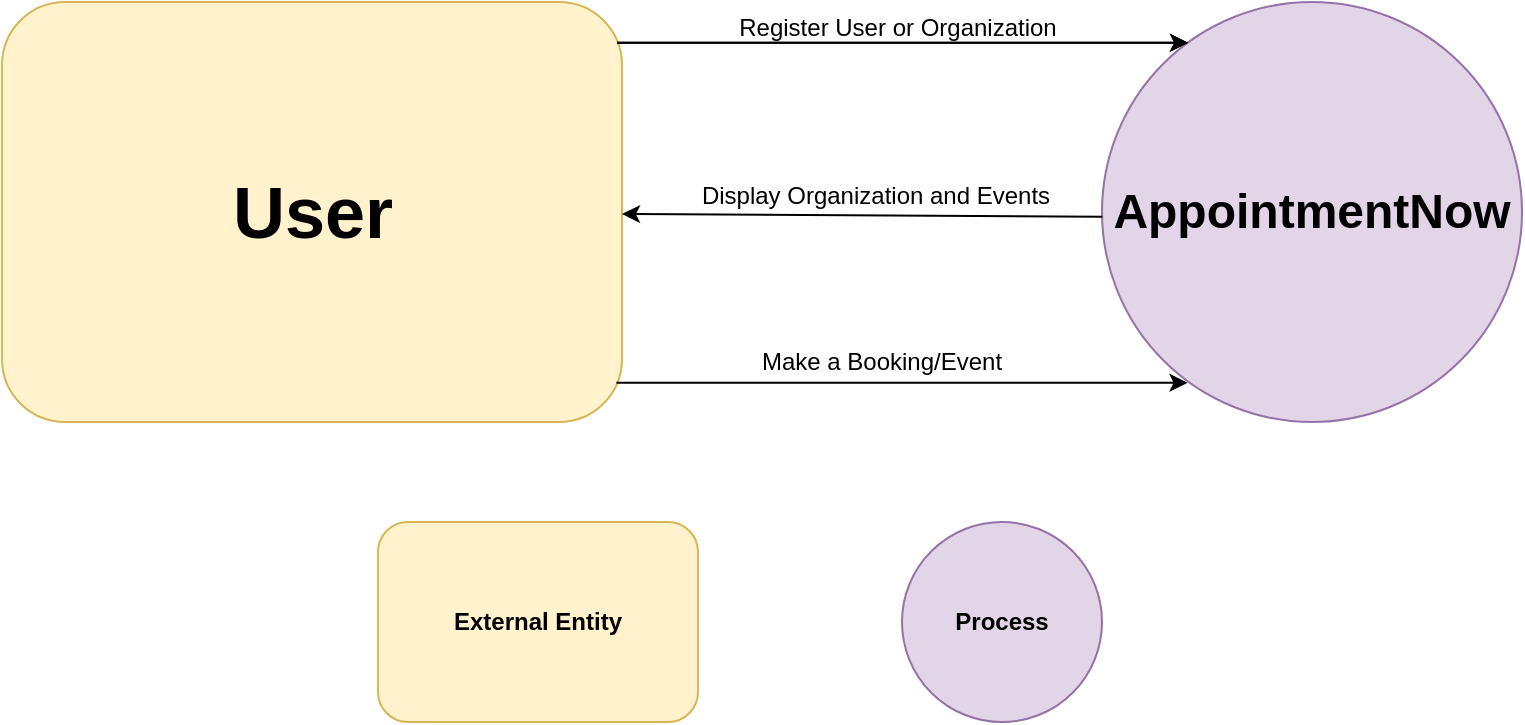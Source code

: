 <mxfile version="14.2.6" type="github">
  <diagram id="C5RBs43oDa-KdzZeNtuy" name="Page-1">
    <mxGraphModel dx="1596" dy="923" grid="1" gridSize="10" guides="1" tooltips="1" connect="1" arrows="1" fold="1" page="1" pageScale="1" pageWidth="827" pageHeight="500" math="0" shadow="0">
      <root>
        <mxCell id="WIyWlLk6GJQsqaUBKTNV-0" />
        <mxCell id="WIyWlLk6GJQsqaUBKTNV-1" parent="WIyWlLk6GJQsqaUBKTNV-0" />
        <mxCell id="E2SfHCNPPS_84J6BYHeU-0" value="" style="rounded=1;whiteSpace=wrap;html=1;fontStyle=1;fillColor=#fff2cc;strokeColor=#d6b656;" vertex="1" parent="WIyWlLk6GJQsqaUBKTNV-1">
          <mxGeometry x="40" y="120" width="310" height="210" as="geometry" />
        </mxCell>
        <mxCell id="E2SfHCNPPS_84J6BYHeU-1" value="" style="ellipse;whiteSpace=wrap;html=1;aspect=fixed;fillColor=#e1d5e7;strokeColor=#9673a6;" vertex="1" parent="WIyWlLk6GJQsqaUBKTNV-1">
          <mxGeometry x="590" y="120" width="210" height="210" as="geometry" />
        </mxCell>
        <mxCell id="E2SfHCNPPS_84J6BYHeU-2" value="" style="endArrow=classic;html=1;exitX=0.992;exitY=0.097;exitDx=0;exitDy=0;exitPerimeter=0;entryX=0.205;entryY=0.097;entryDx=0;entryDy=0;entryPerimeter=0;" edge="1" parent="WIyWlLk6GJQsqaUBKTNV-1" source="E2SfHCNPPS_84J6BYHeU-0" target="E2SfHCNPPS_84J6BYHeU-1">
          <mxGeometry width="50" height="50" relative="1" as="geometry">
            <mxPoint x="350" y="143.5" as="sourcePoint" />
            <mxPoint x="640" y="140" as="targetPoint" />
          </mxGeometry>
        </mxCell>
        <mxCell id="E2SfHCNPPS_84J6BYHeU-3" value="&lt;div&gt;Register User or Organization&lt;/div&gt;&lt;div&gt;&lt;br&gt;&lt;/div&gt;" style="text;html=1;strokeColor=none;fillColor=none;align=center;verticalAlign=middle;whiteSpace=wrap;rounded=0;" vertex="1" parent="WIyWlLk6GJQsqaUBKTNV-1">
          <mxGeometry x="388" y="130" width="200" height="20" as="geometry" />
        </mxCell>
        <mxCell id="E2SfHCNPPS_84J6BYHeU-4" value="" style="endArrow=classic;html=1;exitX=0.992;exitY=0.097;exitDx=0;exitDy=0;exitPerimeter=0;entryX=0.205;entryY=0.097;entryDx=0;entryDy=0;entryPerimeter=0;" edge="1" parent="WIyWlLk6GJQsqaUBKTNV-1">
          <mxGeometry width="50" height="50" relative="1" as="geometry">
            <mxPoint x="347.52" y="140.37" as="sourcePoint" />
            <mxPoint x="633.05" y="140.37" as="targetPoint" />
          </mxGeometry>
        </mxCell>
        <mxCell id="E2SfHCNPPS_84J6BYHeU-5" value="&lt;div&gt;Display Organization and Events&lt;/div&gt;" style="text;html=1;strokeColor=none;fillColor=none;align=center;verticalAlign=middle;whiteSpace=wrap;rounded=0;" vertex="1" parent="WIyWlLk6GJQsqaUBKTNV-1">
          <mxGeometry x="377" y="207" width="200" height="20" as="geometry" />
        </mxCell>
        <mxCell id="E2SfHCNPPS_84J6BYHeU-6" value="" style="endArrow=classic;html=1;exitX=0.992;exitY=0.097;exitDx=0;exitDy=0;exitPerimeter=0;entryX=0.205;entryY=0.097;entryDx=0;entryDy=0;entryPerimeter=0;" edge="1" parent="WIyWlLk6GJQsqaUBKTNV-1">
          <mxGeometry width="50" height="50" relative="1" as="geometry">
            <mxPoint x="347.23" y="310.37" as="sourcePoint" />
            <mxPoint x="632.76" y="310.37" as="targetPoint" />
          </mxGeometry>
        </mxCell>
        <mxCell id="E2SfHCNPPS_84J6BYHeU-7" value="&lt;div&gt;Make a Booking/Event&lt;/div&gt;" style="text;html=1;strokeColor=none;fillColor=none;align=center;verticalAlign=middle;whiteSpace=wrap;rounded=0;" vertex="1" parent="WIyWlLk6GJQsqaUBKTNV-1">
          <mxGeometry x="380" y="300" width="200" as="geometry" />
        </mxCell>
        <mxCell id="E2SfHCNPPS_84J6BYHeU-9" value="" style="endArrow=classic;html=1;exitX=0.015;exitY=0.383;exitDx=0;exitDy=0;exitPerimeter=0;" edge="1" parent="WIyWlLk6GJQsqaUBKTNV-1">
          <mxGeometry width="50" height="50" relative="1" as="geometry">
            <mxPoint x="590.15" y="227.43" as="sourcePoint" />
            <mxPoint x="350" y="226" as="targetPoint" />
          </mxGeometry>
        </mxCell>
        <mxCell id="E2SfHCNPPS_84J6BYHeU-10" value="&lt;b&gt;&lt;font style=&quot;font-size: 36px&quot;&gt;User&lt;/font&gt;&lt;/b&gt;" style="text;html=1;strokeColor=none;fillColor=none;align=center;verticalAlign=middle;whiteSpace=wrap;rounded=0;" vertex="1" parent="WIyWlLk6GJQsqaUBKTNV-1">
          <mxGeometry x="122.5" y="177.5" width="145" height="95" as="geometry" />
        </mxCell>
        <mxCell id="E2SfHCNPPS_84J6BYHeU-11" value="&lt;font style=&quot;font-size: 24px&quot;&gt;&lt;b&gt;AppointmentNow&lt;/b&gt;&lt;/font&gt;" style="text;html=1;strokeColor=none;fillColor=none;align=center;verticalAlign=middle;whiteSpace=wrap;rounded=0;" vertex="1" parent="WIyWlLk6GJQsqaUBKTNV-1">
          <mxGeometry x="675" y="215" width="40" height="20" as="geometry" />
        </mxCell>
        <mxCell id="E2SfHCNPPS_84J6BYHeU-14" value="External Entity" style="rounded=1;whiteSpace=wrap;html=1;fontStyle=1;fillColor=#fff2cc;strokeColor=#d6b656;" vertex="1" parent="WIyWlLk6GJQsqaUBKTNV-1">
          <mxGeometry x="228" y="380" width="160" height="100" as="geometry" />
        </mxCell>
        <mxCell id="E2SfHCNPPS_84J6BYHeU-15" value="&lt;b&gt;Process&lt;/b&gt;" style="ellipse;whiteSpace=wrap;html=1;aspect=fixed;fillColor=#e1d5e7;strokeColor=#9673a6;" vertex="1" parent="WIyWlLk6GJQsqaUBKTNV-1">
          <mxGeometry x="490" y="380" width="100" height="100" as="geometry" />
        </mxCell>
      </root>
    </mxGraphModel>
  </diagram>
</mxfile>
